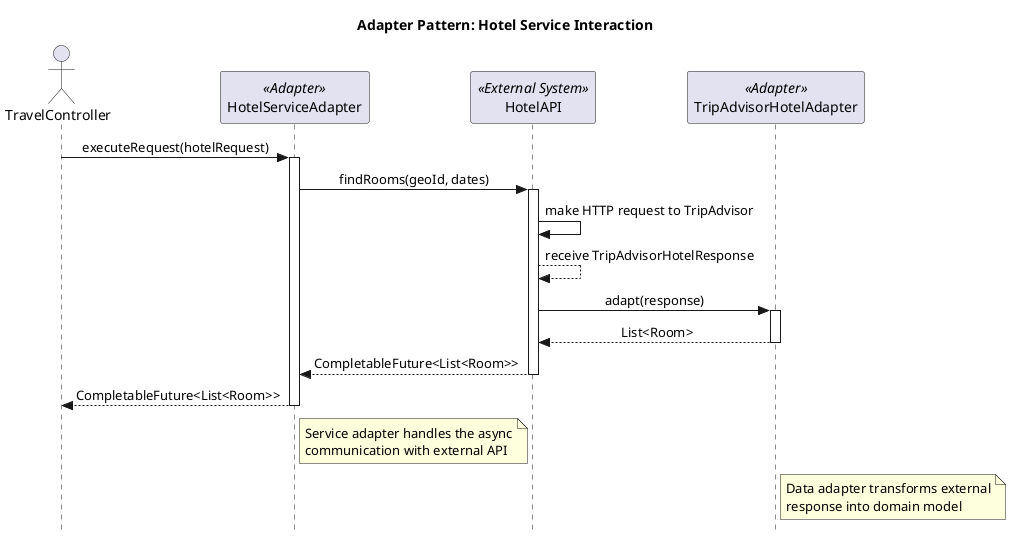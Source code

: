 @startuml "Adapter Pattern Sequence Diagram"

skinparam sequenceMessageAlign center
skinparam style strictuml

title "Adapter Pattern: Hotel Service Interaction"

actor "TravelController" as controller
participant "HotelServiceAdapter" as serviceAdapter <<Adapter>>
participant "HotelAPI" as api <<External System>>
participant "TripAdvisorHotelAdapter" as dataAdapter <<Adapter>>

controller -> serviceAdapter: executeRequest(hotelRequest)
activate serviceAdapter

serviceAdapter -> api: findRooms(geoId, dates)
activate api

api -> api: make HTTP request to TripAdvisor
api --> api: receive TripAdvisorHotelResponse

api -> dataAdapter: adapt(response)
activate dataAdapter
dataAdapter --> api: List<Room>
deactivate dataAdapter

api --> serviceAdapter: CompletableFuture<List<Room>>
deactivate api

serviceAdapter --> controller: CompletableFuture<List<Room>>
deactivate serviceAdapter

note right of serviceAdapter
  Service adapter handles the async
  communication with external API
end note

note right of dataAdapter
  Data adapter transforms external
  response into domain model
end note

@enduml
